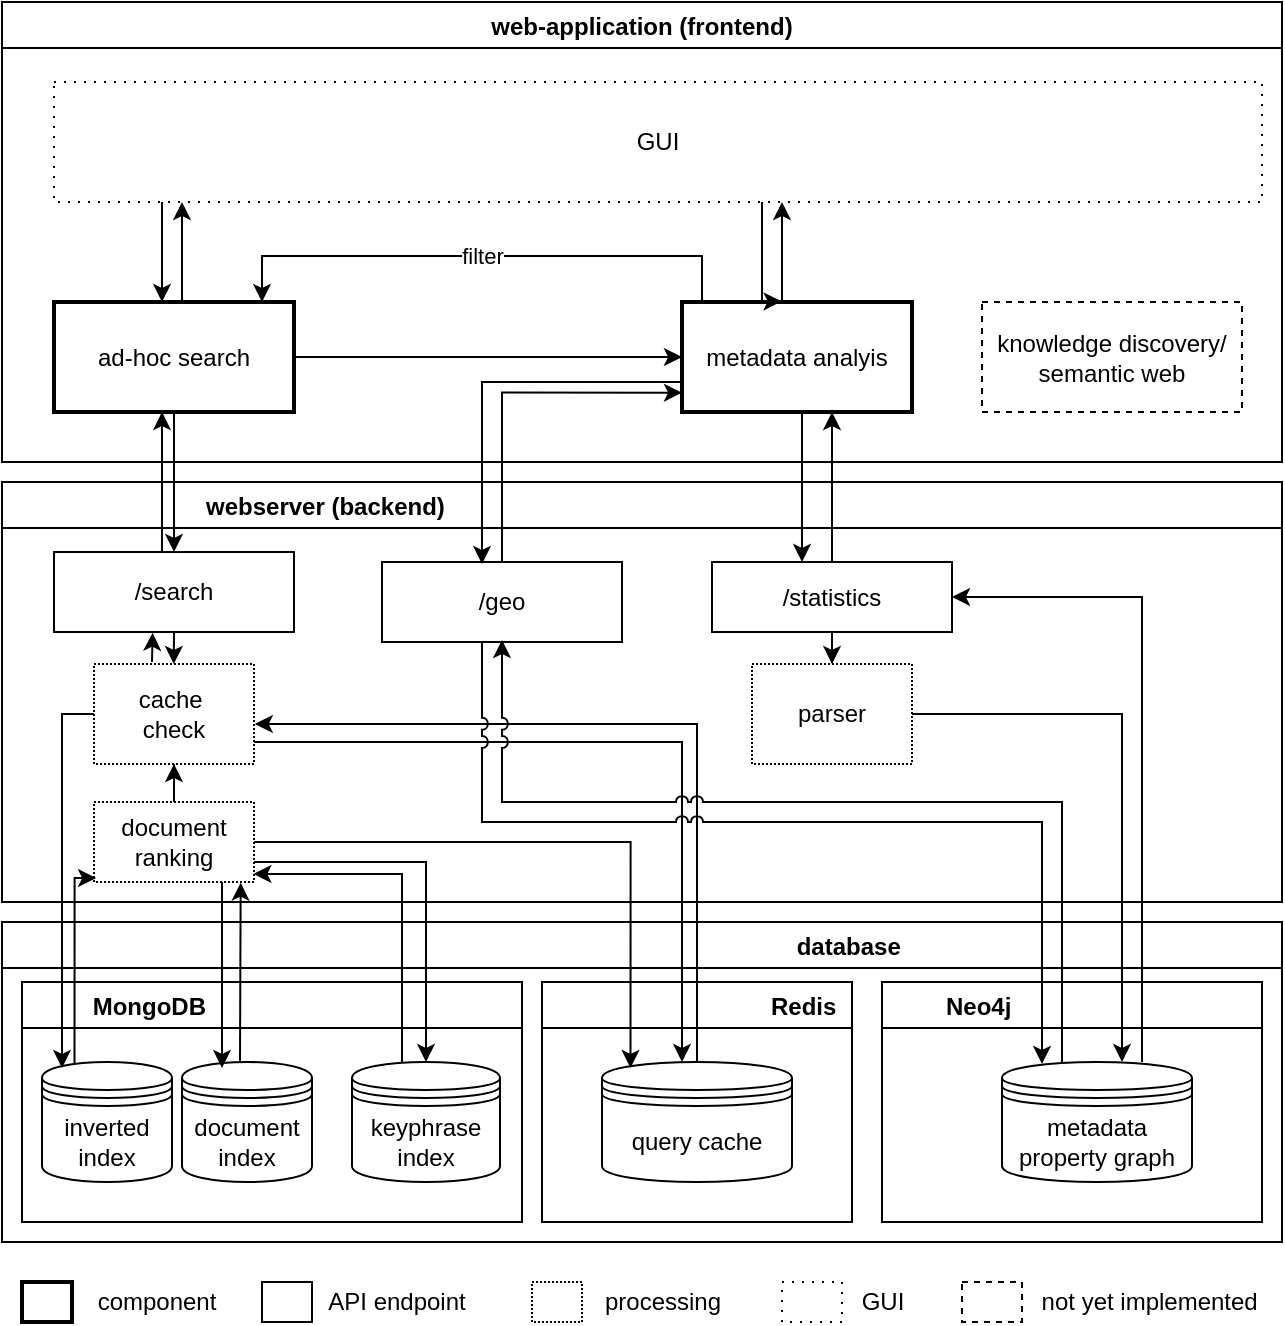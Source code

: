 <mxfile version="13.5.1" type="device"><diagram id="aZoyH5MKCcTrIQcx2Et-" name="Page-1"><mxGraphModel dx="1658" dy="2080" grid="1" gridSize="10" guides="1" tooltips="1" connect="1" arrows="1" fold="1" page="1" pageScale="1" pageWidth="850" pageHeight="1100" math="0" shadow="0"><root><mxCell id="0"/><mxCell id="1" parent="0"/><mxCell id="_NuES7e0AJ8Jlxbm7Rf6-18" value="                                                              database" style="swimlane;" parent="1" vertex="1"><mxGeometry x="10" y="420" width="640" height="160" as="geometry"/></mxCell><mxCell id="_NuES7e0AJ8Jlxbm7Rf6-19" value="          MongoDB" style="swimlane;align=left;" parent="_NuES7e0AJ8Jlxbm7Rf6-18" vertex="1"><mxGeometry x="10" y="30" width="250" height="120" as="geometry"/></mxCell><mxCell id="_NuES7e0AJ8Jlxbm7Rf6-20" value="document&lt;br&gt;index" style="shape=datastore;whiteSpace=wrap;html=1;" parent="_NuES7e0AJ8Jlxbm7Rf6-19" vertex="1"><mxGeometry x="80" y="40" width="65" height="60" as="geometry"/></mxCell><mxCell id="_NuES7e0AJ8Jlxbm7Rf6-21" value="keyphrase&lt;br&gt;index" style="shape=datastore;whiteSpace=wrap;html=1;" parent="_NuES7e0AJ8Jlxbm7Rf6-19" vertex="1"><mxGeometry x="165" y="40" width="74" height="60" as="geometry"/></mxCell><mxCell id="EGYyQAL8-C4gah7UWAt3-13" value="inverted&lt;br&gt;index" style="shape=datastore;whiteSpace=wrap;html=1;" vertex="1" parent="_NuES7e0AJ8Jlxbm7Rf6-19"><mxGeometry x="10" y="40" width="65" height="60" as="geometry"/></mxCell><mxCell id="_NuES7e0AJ8Jlxbm7Rf6-22" value="         Neo4j" style="swimlane;align=left;" parent="_NuES7e0AJ8Jlxbm7Rf6-18" vertex="1"><mxGeometry x="440" y="30" width="190" height="120" as="geometry"/></mxCell><mxCell id="_NuES7e0AJ8Jlxbm7Rf6-23" value="metadata property graph" style="shape=datastore;whiteSpace=wrap;html=1;" parent="_NuES7e0AJ8Jlxbm7Rf6-22" vertex="1"><mxGeometry x="60" y="40" width="95" height="60" as="geometry"/></mxCell><mxCell id="VXGTDy4_TfgvQPdgetW7-8" value="                                Redis" style="swimlane;" parent="_NuES7e0AJ8Jlxbm7Rf6-18" vertex="1"><mxGeometry x="270" y="30" width="155" height="120" as="geometry"/></mxCell><mxCell id="VXGTDy4_TfgvQPdgetW7-7" value="query cache" style="shape=datastore;whiteSpace=wrap;html=1;" parent="VXGTDy4_TfgvQPdgetW7-8" vertex="1"><mxGeometry x="30" y="40" width="95" height="60" as="geometry"/></mxCell><mxCell id="_NuES7e0AJ8Jlxbm7Rf6-29" value="                              webserver (backend)" style="swimlane;align=left;" parent="1" vertex="1"><mxGeometry x="10" y="200" width="640" height="210" as="geometry"/></mxCell><mxCell id="VXGTDy4_TfgvQPdgetW7-22" style="edgeStyle=orthogonalEdgeStyle;rounded=0;orthogonalLoop=1;jettySize=auto;html=1;entryX=0.5;entryY=1;entryDx=0;entryDy=0;" parent="_NuES7e0AJ8Jlxbm7Rf6-29" source="_NuES7e0AJ8Jlxbm7Rf6-37" target="VXGTDy4_TfgvQPdgetW7-21" edge="1"><mxGeometry relative="1" as="geometry"/></mxCell><mxCell id="_NuES7e0AJ8Jlxbm7Rf6-37" value="document&lt;br&gt;ranking" style="rounded=0;whiteSpace=wrap;html=1;dashed=1;dashPattern=1 1;" parent="_NuES7e0AJ8Jlxbm7Rf6-29" vertex="1"><mxGeometry x="46" y="160" width="80" height="40" as="geometry"/></mxCell><mxCell id="_NuES7e0AJ8Jlxbm7Rf6-40" value="/search" style="rounded=0;whiteSpace=wrap;html=1;" parent="_NuES7e0AJ8Jlxbm7Rf6-29" vertex="1"><mxGeometry x="26" y="35" width="120" height="40" as="geometry"/></mxCell><mxCell id="EGYyQAL8-C4gah7UWAt3-2" style="edgeStyle=orthogonalEdgeStyle;rounded=1;orthogonalLoop=1;jettySize=auto;html=1;strokeWidth=1;" edge="1" parent="_NuES7e0AJ8Jlxbm7Rf6-29" source="_NuES7e0AJ8Jlxbm7Rf6-53" target="VXGTDy4_TfgvQPdgetW7-54"><mxGeometry relative="1" as="geometry"/></mxCell><mxCell id="_NuES7e0AJ8Jlxbm7Rf6-53" value="/statistics" style="rounded=0;whiteSpace=wrap;html=1;" parent="_NuES7e0AJ8Jlxbm7Rf6-29" vertex="1"><mxGeometry x="355" y="40" width="120" height="35" as="geometry"/></mxCell><mxCell id="VXGTDy4_TfgvQPdgetW7-21" value="&lt;div style=&quot;&quot;&gt;&lt;span&gt;cache&amp;nbsp;&lt;/span&gt;&lt;/div&gt;check" style="rounded=0;whiteSpace=wrap;html=1;align=center;dashed=1;dashPattern=1 1;" parent="_NuES7e0AJ8Jlxbm7Rf6-29" vertex="1"><mxGeometry x="46" y="91" width="80" height="50" as="geometry"/></mxCell><mxCell id="EGYyQAL8-C4gah7UWAt3-1" value="/geo" style="rounded=0;whiteSpace=wrap;html=1;" vertex="1" parent="_NuES7e0AJ8Jlxbm7Rf6-29"><mxGeometry x="190" y="40" width="120" height="40" as="geometry"/></mxCell><mxCell id="VXGTDy4_TfgvQPdgetW7-54" value="parser" style="rounded=0;whiteSpace=wrap;html=1;align=center;dashed=1;dashPattern=1 1;" parent="_NuES7e0AJ8Jlxbm7Rf6-29" vertex="1"><mxGeometry x="375" y="91" width="80" height="50" as="geometry"/></mxCell><mxCell id="EGYyQAL8-C4gah7UWAt3-9" value="" style="endArrow=classic;html=1;strokeWidth=1;exitX=0.5;exitY=1;exitDx=0;exitDy=0;" edge="1" parent="_NuES7e0AJ8Jlxbm7Rf6-29" source="_NuES7e0AJ8Jlxbm7Rf6-40"><mxGeometry width="50" height="50" relative="1" as="geometry"><mxPoint x="85.88" y="81" as="sourcePoint"/><mxPoint x="85.88" y="91" as="targetPoint"/></mxGeometry></mxCell><mxCell id="_NuES7e0AJ8Jlxbm7Rf6-34" value="web-application (frontend)" style="swimlane;" parent="1" vertex="1"><mxGeometry x="10" y="-40" width="640" height="230" as="geometry"/></mxCell><mxCell id="_NuES7e0AJ8Jlxbm7Rf6-51" style="edgeStyle=orthogonalEdgeStyle;rounded=0;orthogonalLoop=1;jettySize=auto;html=1;" parent="_NuES7e0AJ8Jlxbm7Rf6-34" source="_NuES7e0AJ8Jlxbm7Rf6-35" target="_NuES7e0AJ8Jlxbm7Rf6-47" edge="1"><mxGeometry relative="1" as="geometry"/></mxCell><mxCell id="VXGTDy4_TfgvQPdgetW7-42" style="edgeStyle=orthogonalEdgeStyle;rounded=0;orthogonalLoop=1;jettySize=auto;html=1;" parent="_NuES7e0AJ8Jlxbm7Rf6-34" source="_NuES7e0AJ8Jlxbm7Rf6-35" target="VXGTDy4_TfgvQPdgetW7-40" edge="1"><mxGeometry relative="1" as="geometry"><Array as="points"><mxPoint x="90" y="140"/><mxPoint x="90" y="140"/></Array></mxGeometry></mxCell><mxCell id="_NuES7e0AJ8Jlxbm7Rf6-35" value="ad-hoc search" style="rounded=0;whiteSpace=wrap;html=1;strokeWidth=2;" parent="_NuES7e0AJ8Jlxbm7Rf6-34" vertex="1"><mxGeometry x="26" y="150" width="120" height="55" as="geometry"/></mxCell><mxCell id="_NuES7e0AJ8Jlxbm7Rf6-68" value="filter" style="edgeStyle=orthogonalEdgeStyle;rounded=0;orthogonalLoop=1;jettySize=auto;html=1;" parent="_NuES7e0AJ8Jlxbm7Rf6-34" source="_NuES7e0AJ8Jlxbm7Rf6-47" edge="1"><mxGeometry relative="1" as="geometry"><Array as="points"><mxPoint x="350" y="127"/><mxPoint x="130" y="127"/><mxPoint x="130" y="150"/></Array><mxPoint x="130" y="150" as="targetPoint"/></mxGeometry></mxCell><mxCell id="VXGTDy4_TfgvQPdgetW7-45" style="edgeStyle=orthogonalEdgeStyle;rounded=0;orthogonalLoop=1;jettySize=auto;html=1;" parent="_NuES7e0AJ8Jlxbm7Rf6-34" source="_NuES7e0AJ8Jlxbm7Rf6-47" target="VXGTDy4_TfgvQPdgetW7-40" edge="1"><mxGeometry relative="1" as="geometry"><Array as="points"><mxPoint x="390" y="130"/><mxPoint x="390" y="130"/></Array></mxGeometry></mxCell><mxCell id="_NuES7e0AJ8Jlxbm7Rf6-47" value="metadata analyis" style="rounded=0;whiteSpace=wrap;html=1;strokeWidth=2;" parent="_NuES7e0AJ8Jlxbm7Rf6-34" vertex="1"><mxGeometry x="340" y="150" width="115" height="55" as="geometry"/></mxCell><mxCell id="_NuES7e0AJ8Jlxbm7Rf6-52" value="knowledge discovery/&lt;br&gt;semantic web" style="rounded=0;whiteSpace=wrap;html=1;dashed=1;" parent="_NuES7e0AJ8Jlxbm7Rf6-34" vertex="1"><mxGeometry x="490" y="150" width="130" height="55" as="geometry"/></mxCell><mxCell id="VXGTDy4_TfgvQPdgetW7-43" style="edgeStyle=orthogonalEdgeStyle;rounded=0;orthogonalLoop=1;jettySize=auto;html=1;" parent="_NuES7e0AJ8Jlxbm7Rf6-34" source="VXGTDy4_TfgvQPdgetW7-40" edge="1"><mxGeometry relative="1" as="geometry"><mxPoint x="80" y="150" as="targetPoint"/><Array as="points"><mxPoint x="80" y="150"/></Array></mxGeometry></mxCell><mxCell id="VXGTDy4_TfgvQPdgetW7-40" value="GUI" style="rounded=0;whiteSpace=wrap;html=1;align=center;dashed=1;dashPattern=1 4;" parent="_NuES7e0AJ8Jlxbm7Rf6-34" vertex="1"><mxGeometry x="26" y="40" width="604" height="60" as="geometry"/></mxCell><mxCell id="VXGTDy4_TfgvQPdgetW7-44" style="edgeStyle=orthogonalEdgeStyle;rounded=0;orthogonalLoop=1;jettySize=auto;html=1;entryX=0.433;entryY=-0.006;entryDx=0;entryDy=0;entryPerimeter=0;" parent="_NuES7e0AJ8Jlxbm7Rf6-34" source="VXGTDy4_TfgvQPdgetW7-40" target="_NuES7e0AJ8Jlxbm7Rf6-47" edge="1"><mxGeometry relative="1" as="geometry"><mxPoint x="340" y="140" as="targetPoint"/><Array as="points"><mxPoint x="380" y="150"/></Array></mxGeometry></mxCell><mxCell id="_NuES7e0AJ8Jlxbm7Rf6-62" value="" style="rounded=0;whiteSpace=wrap;html=1;align=left;" parent="1" vertex="1"><mxGeometry x="140" y="600" width="25" height="20" as="geometry"/></mxCell><mxCell id="_NuES7e0AJ8Jlxbm7Rf6-63" value="API endpoint" style="text;html=1;strokeColor=none;fillColor=none;align=center;verticalAlign=middle;whiteSpace=wrap;rounded=0;" parent="1" vertex="1"><mxGeometry x="160" y="600" width="95" height="20" as="geometry"/></mxCell><mxCell id="_NuES7e0AJ8Jlxbm7Rf6-65" value="" style="rounded=0;whiteSpace=wrap;html=1;align=left;dashed=1;dashPattern=1 1;" parent="1" vertex="1"><mxGeometry x="275" y="600" width="25" height="20" as="geometry"/></mxCell><mxCell id="_NuES7e0AJ8Jlxbm7Rf6-67" value="processing" style="text;html=1;align=center;verticalAlign=middle;resizable=0;points=[];autosize=1;" parent="1" vertex="1"><mxGeometry x="305" y="600" width="70" height="20" as="geometry"/></mxCell><mxCell id="VXGTDy4_TfgvQPdgetW7-23" style="edgeStyle=orthogonalEdgeStyle;rounded=0;orthogonalLoop=1;jettySize=auto;html=1;entryX=0.15;entryY=0.05;entryDx=0;entryDy=0;entryPerimeter=0;" parent="1" source="_NuES7e0AJ8Jlxbm7Rf6-37" target="VXGTDy4_TfgvQPdgetW7-7" edge="1"><mxGeometry relative="1" as="geometry"/></mxCell><mxCell id="VXGTDy4_TfgvQPdgetW7-24" style="edgeStyle=orthogonalEdgeStyle;rounded=0;orthogonalLoop=1;jettySize=auto;html=1;" parent="1" source="VXGTDy4_TfgvQPdgetW7-21" target="VXGTDy4_TfgvQPdgetW7-7" edge="1"><mxGeometry relative="1" as="geometry"><Array as="points"><mxPoint x="350" y="330"/></Array></mxGeometry></mxCell><mxCell id="VXGTDy4_TfgvQPdgetW7-46" value="" style="rounded=0;whiteSpace=wrap;html=1;align=center;dashed=1;dashPattern=1 4;" parent="1" vertex="1"><mxGeometry x="400" y="600" width="30" height="20" as="geometry"/></mxCell><mxCell id="VXGTDy4_TfgvQPdgetW7-47" value="GUI" style="text;html=1;align=center;verticalAlign=middle;resizable=0;points=[];autosize=1;" parent="1" vertex="1"><mxGeometry x="430" y="600" width="40" height="20" as="geometry"/></mxCell><mxCell id="VXGTDy4_TfgvQPdgetW7-48" value="" style="rounded=0;whiteSpace=wrap;html=1;dashed=1;" parent="1" vertex="1"><mxGeometry x="490" y="600" width="30" height="20" as="geometry"/></mxCell><mxCell id="VXGTDy4_TfgvQPdgetW7-49" value="not yet implemented&amp;nbsp;" style="text;html=1;align=center;verticalAlign=middle;resizable=0;points=[];autosize=1;" parent="1" vertex="1"><mxGeometry x="520" y="600" width="130" height="20" as="geometry"/></mxCell><mxCell id="VXGTDy4_TfgvQPdgetW7-50" style="edgeStyle=orthogonalEdgeStyle;rounded=0;orthogonalLoop=1;jettySize=auto;html=1;" parent="1" source="_NuES7e0AJ8Jlxbm7Rf6-47" target="_NuES7e0AJ8Jlxbm7Rf6-53" edge="1"><mxGeometry relative="1" as="geometry"><Array as="points"><mxPoint x="410" y="210"/><mxPoint x="410" y="210"/></Array></mxGeometry></mxCell><mxCell id="VXGTDy4_TfgvQPdgetW7-51" style="edgeStyle=orthogonalEdgeStyle;rounded=0;orthogonalLoop=1;jettySize=auto;html=1;" parent="1" source="_NuES7e0AJ8Jlxbm7Rf6-53" target="_NuES7e0AJ8Jlxbm7Rf6-47" edge="1"><mxGeometry relative="1" as="geometry"><Array as="points"><mxPoint x="425" y="180"/><mxPoint x="425" y="180"/></Array></mxGeometry></mxCell><mxCell id="VXGTDy4_TfgvQPdgetW7-52" style="edgeStyle=orthogonalEdgeStyle;rounded=0;orthogonalLoop=1;jettySize=auto;html=1;entryX=0.5;entryY=0;entryDx=0;entryDy=0;" parent="1" source="_NuES7e0AJ8Jlxbm7Rf6-35" target="_NuES7e0AJ8Jlxbm7Rf6-40" edge="1"><mxGeometry relative="1" as="geometry"/></mxCell><mxCell id="VXGTDy4_TfgvQPdgetW7-53" style="edgeStyle=orthogonalEdgeStyle;rounded=0;orthogonalLoop=1;jettySize=auto;html=1;" parent="1" source="_NuES7e0AJ8Jlxbm7Rf6-40" target="_NuES7e0AJ8Jlxbm7Rf6-35" edge="1"><mxGeometry relative="1" as="geometry"><Array as="points"><mxPoint x="90" y="200"/><mxPoint x="90" y="200"/></Array></mxGeometry></mxCell><mxCell id="EGYyQAL8-C4gah7UWAt3-3" style="edgeStyle=orthogonalEdgeStyle;rounded=0;orthogonalLoop=1;jettySize=auto;html=1;strokeWidth=1;" edge="1" parent="1" source="VXGTDy4_TfgvQPdgetW7-54" target="_NuES7e0AJ8Jlxbm7Rf6-23"><mxGeometry relative="1" as="geometry"><Array as="points"><mxPoint x="570" y="316"/></Array></mxGeometry></mxCell><mxCell id="EGYyQAL8-C4gah7UWAt3-4" style="edgeStyle=orthogonalEdgeStyle;rounded=0;orthogonalLoop=1;jettySize=auto;html=1;entryX=1;entryY=0.5;entryDx=0;entryDy=0;strokeWidth=1;" edge="1" parent="1" source="_NuES7e0AJ8Jlxbm7Rf6-23" target="_NuES7e0AJ8Jlxbm7Rf6-53"><mxGeometry relative="1" as="geometry"><Array as="points"><mxPoint x="580" y="257"/></Array></mxGeometry></mxCell><mxCell id="VXGTDy4_TfgvQPdgetW7-25" style="edgeStyle=orthogonalEdgeStyle;rounded=0;orthogonalLoop=1;jettySize=auto;html=1;entryX=1.005;entryY=0.596;entryDx=0;entryDy=0;entryPerimeter=0;" parent="1" source="VXGTDy4_TfgvQPdgetW7-7" target="VXGTDy4_TfgvQPdgetW7-21" edge="1"><mxGeometry relative="1" as="geometry"><Array as="points"><mxPoint x="358" y="321"/><mxPoint x="136" y="321"/></Array></mxGeometry></mxCell><mxCell id="EGYyQAL8-C4gah7UWAt3-5" style="edgeStyle=orthogonalEdgeStyle;rounded=0;orthogonalLoop=1;jettySize=auto;html=1;strokeWidth=1;jumpStyle=arc;" edge="1" parent="1" source="EGYyQAL8-C4gah7UWAt3-1"><mxGeometry relative="1" as="geometry"><mxPoint x="530" y="491" as="targetPoint"/><Array as="points"><mxPoint x="250" y="370"/><mxPoint x="530" y="370"/></Array></mxGeometry></mxCell><mxCell id="EGYyQAL8-C4gah7UWAt3-6" style="edgeStyle=orthogonalEdgeStyle;rounded=0;orthogonalLoop=1;jettySize=auto;html=1;strokeWidth=1;jumpStyle=arc;" edge="1" parent="1" source="_NuES7e0AJ8Jlxbm7Rf6-23"><mxGeometry relative="1" as="geometry"><mxPoint x="260" y="279" as="targetPoint"/><Array as="points"><mxPoint x="540" y="360"/><mxPoint x="260" y="360"/></Array></mxGeometry></mxCell><mxCell id="EGYyQAL8-C4gah7UWAt3-10" value="" style="endArrow=classic;html=1;strokeWidth=1;entryX=0.411;entryY=1.009;entryDx=0;entryDy=0;entryPerimeter=0;" edge="1" parent="1" target="_NuES7e0AJ8Jlxbm7Rf6-40"><mxGeometry width="50" height="50" relative="1" as="geometry"><mxPoint x="85" y="290" as="sourcePoint"/><mxPoint x="105.88" y="301" as="targetPoint"/></mxGeometry></mxCell><mxCell id="EGYyQAL8-C4gah7UWAt3-11" style="edgeStyle=orthogonalEdgeStyle;rounded=0;jumpStyle=arc;orthogonalLoop=1;jettySize=auto;html=1;strokeWidth=1;" edge="1" parent="1" source="_NuES7e0AJ8Jlxbm7Rf6-47"><mxGeometry relative="1" as="geometry"><mxPoint x="250" y="241" as="targetPoint"/><Array as="points"><mxPoint x="250" y="150"/><mxPoint x="250" y="241"/></Array></mxGeometry></mxCell><mxCell id="EGYyQAL8-C4gah7UWAt3-12" style="edgeStyle=orthogonalEdgeStyle;rounded=0;jumpStyle=arc;orthogonalLoop=1;jettySize=auto;html=1;entryX=0;entryY=0.824;entryDx=0;entryDy=0;entryPerimeter=0;strokeWidth=1;" edge="1" parent="1" source="EGYyQAL8-C4gah7UWAt3-1" target="_NuES7e0AJ8Jlxbm7Rf6-47"><mxGeometry relative="1" as="geometry"><Array as="points"><mxPoint x="260" y="155"/></Array></mxGeometry></mxCell><mxCell id="EGYyQAL8-C4gah7UWAt3-14" style="edgeStyle=orthogonalEdgeStyle;rounded=0;jumpStyle=arc;orthogonalLoop=1;jettySize=auto;html=1;entryX=0.15;entryY=0.05;entryDx=0;entryDy=0;entryPerimeter=0;strokeWidth=1;" edge="1" parent="1" source="VXGTDy4_TfgvQPdgetW7-21" target="EGYyQAL8-C4gah7UWAt3-13"><mxGeometry relative="1" as="geometry"><Array as="points"><mxPoint x="40" y="316"/><mxPoint x="40" y="493"/></Array></mxGeometry></mxCell><mxCell id="EGYyQAL8-C4gah7UWAt3-15" style="edgeStyle=orthogonalEdgeStyle;rounded=0;jumpStyle=arc;orthogonalLoop=1;jettySize=auto;html=1;entryX=0.013;entryY=0.95;entryDx=0;entryDy=0;entryPerimeter=0;strokeWidth=1;exitX=0.25;exitY=0.014;exitDx=0;exitDy=0;exitPerimeter=0;" edge="1" parent="1" source="EGYyQAL8-C4gah7UWAt3-13" target="_NuES7e0AJ8Jlxbm7Rf6-37"><mxGeometry relative="1" as="geometry"><mxPoint x="50" y="490" as="sourcePoint"/><Array as="points"><mxPoint x="46" y="398"/></Array></mxGeometry></mxCell><mxCell id="EGYyQAL8-C4gah7UWAt3-16" style="edgeStyle=orthogonalEdgeStyle;rounded=0;jumpStyle=arc;orthogonalLoop=1;jettySize=auto;html=1;strokeWidth=1;" edge="1" parent="1" source="_NuES7e0AJ8Jlxbm7Rf6-37"><mxGeometry relative="1" as="geometry"><mxPoint x="120" y="493" as="targetPoint"/><Array as="points"><mxPoint x="120" y="493"/></Array></mxGeometry></mxCell><mxCell id="EGYyQAL8-C4gah7UWAt3-17" style="edgeStyle=orthogonalEdgeStyle;rounded=0;jumpStyle=arc;orthogonalLoop=1;jettySize=auto;html=1;strokeWidth=1;" edge="1" parent="1" source="_NuES7e0AJ8Jlxbm7Rf6-37" target="_NuES7e0AJ8Jlxbm7Rf6-21"><mxGeometry relative="1" as="geometry"><Array as="points"><mxPoint x="222" y="390"/></Array></mxGeometry></mxCell><mxCell id="EGYyQAL8-C4gah7UWAt3-18" style="edgeStyle=orthogonalEdgeStyle;rounded=0;jumpStyle=arc;orthogonalLoop=1;jettySize=auto;html=1;entryX=0.917;entryY=1.008;entryDx=0;entryDy=0;entryPerimeter=0;strokeWidth=1;" edge="1" parent="1" source="_NuES7e0AJ8Jlxbm7Rf6-20" target="_NuES7e0AJ8Jlxbm7Rf6-37"><mxGeometry relative="1" as="geometry"><Array as="points"><mxPoint x="129" y="445"/><mxPoint x="129" y="445"/></Array></mxGeometry></mxCell><mxCell id="EGYyQAL8-C4gah7UWAt3-19" style="edgeStyle=orthogonalEdgeStyle;rounded=0;jumpStyle=arc;orthogonalLoop=1;jettySize=auto;html=1;strokeWidth=1;entryX=0.996;entryY=0.9;entryDx=0;entryDy=0;entryPerimeter=0;" edge="1" parent="1" source="_NuES7e0AJ8Jlxbm7Rf6-21" target="_NuES7e0AJ8Jlxbm7Rf6-37"><mxGeometry relative="1" as="geometry"><mxPoint x="130" y="400" as="targetPoint"/><Array as="points"><mxPoint x="210" y="396"/></Array></mxGeometry></mxCell><mxCell id="EGYyQAL8-C4gah7UWAt3-20" value="" style="rounded=0;whiteSpace=wrap;html=1;align=left;strokeWidth=2;" vertex="1" parent="1"><mxGeometry x="20" y="600" width="25" height="20" as="geometry"/></mxCell><mxCell id="EGYyQAL8-C4gah7UWAt3-21" value="component" style="text;html=1;strokeColor=none;fillColor=none;align=center;verticalAlign=middle;whiteSpace=wrap;rounded=0;" vertex="1" parent="1"><mxGeometry x="40" y="600" width="95" height="20" as="geometry"/></mxCell></root></mxGraphModel></diagram></mxfile>